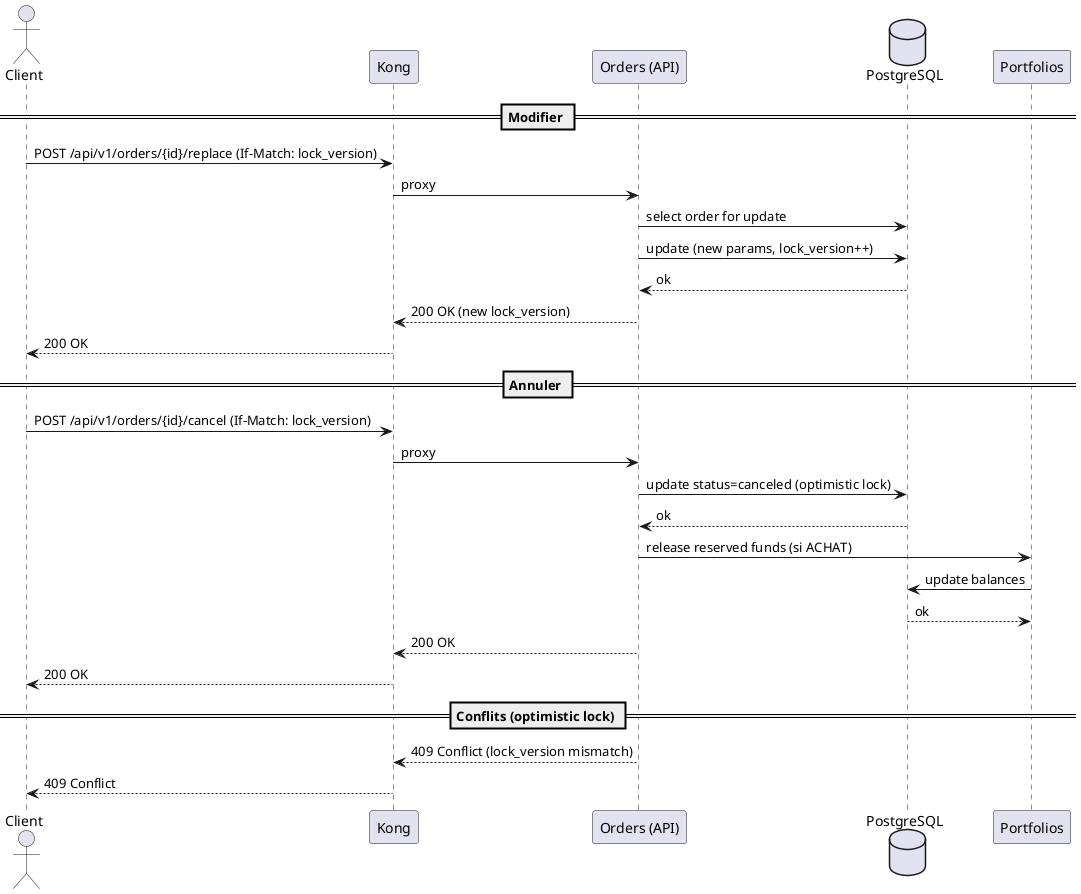 @startuml UC06_modifier_annuler_ordre
actor Client
participant "Kong" as Kong
participant "Orders (API)" as Orders
database "PostgreSQL" as PG
participant "Portfolios" as Portfolios

== Modifier ==
Client -> Kong: POST /api/v1/orders/{id}/replace (If-Match: lock_version)
Kong -> Orders: proxy
Orders -> PG: select order for update
Orders -> PG: update (new params, lock_version++)
PG --> Orders: ok
Orders --> Kong: 200 OK (new lock_version)
Kong --> Client: 200 OK

== Annuler ==
Client -> Kong: POST /api/v1/orders/{id}/cancel (If-Match: lock_version)
Kong -> Orders: proxy
Orders -> PG: update status=canceled (optimistic lock)
PG --> Orders: ok
Orders -> Portfolios: release reserved funds (si ACHAT)
Portfolios -> PG: update balances
PG --> Portfolios: ok
Orders --> Kong: 200 OK
Kong --> Client: 200 OK

== Conflits (optimistic lock) ==
Orders --> Kong: 409 Conflict (lock_version mismatch)
Kong --> Client: 409 Conflict
@enduml